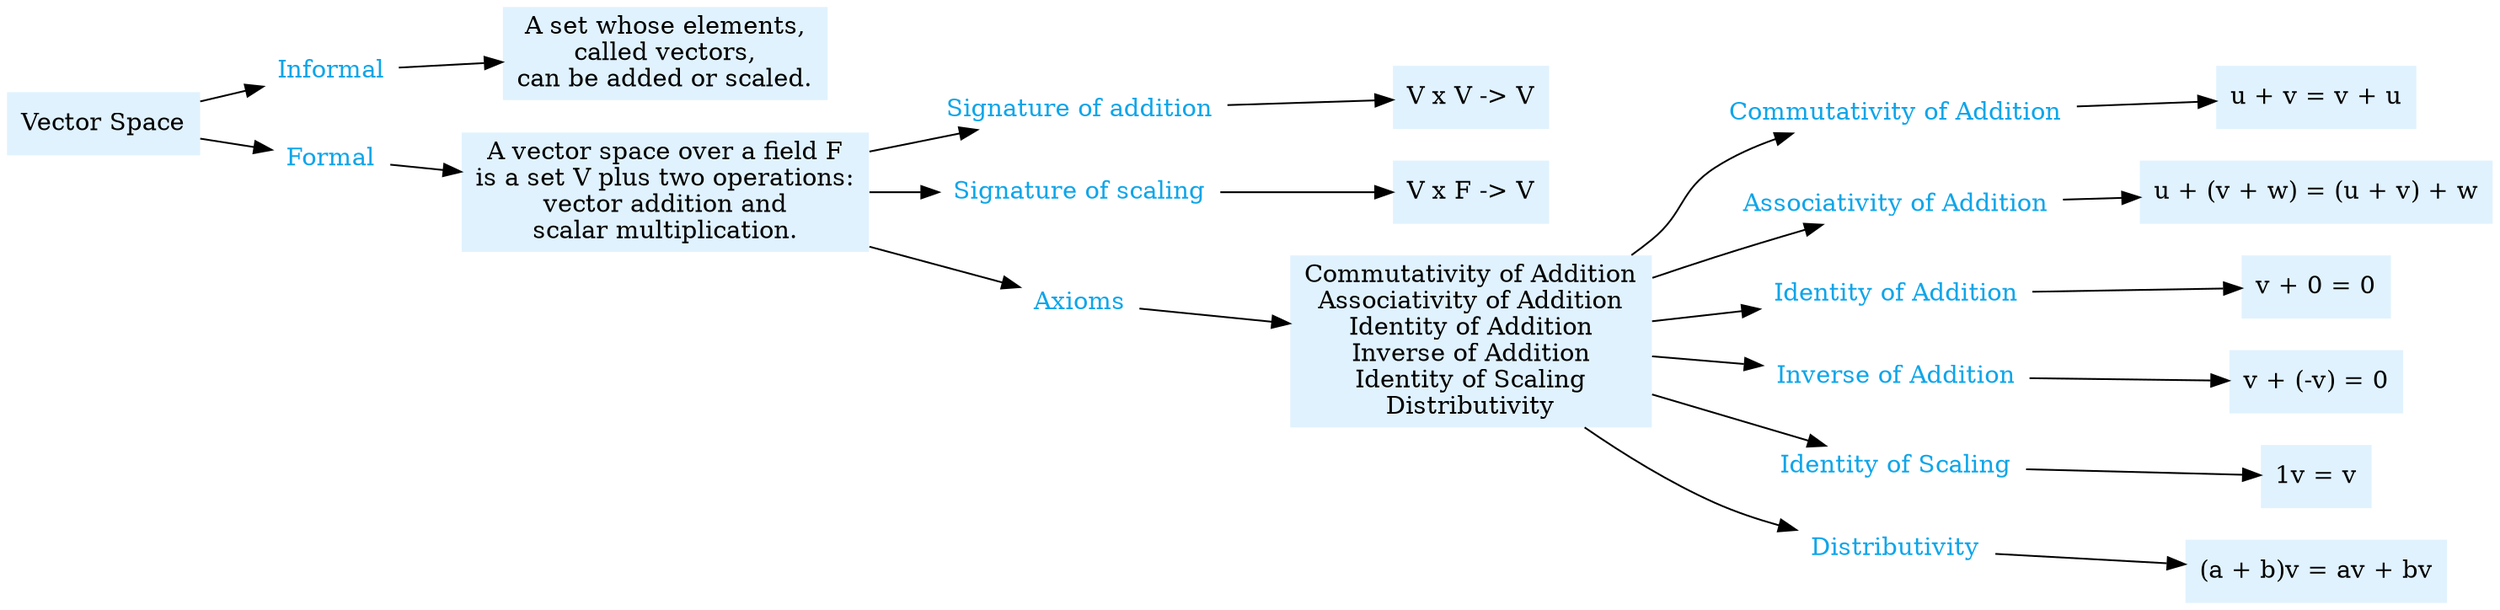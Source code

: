 digraph G {
    rankdir=LR;

    subgraph answers {
        node[shape=plaintext style=filled fillcolor="#e0f2fe"]

        vect[label="Vector Space"]
        inf[label="A set whose elements,\ncalled vectors,\ncan be added or scaled."]
        for[label="A vector space over a field F\nis a set V plus two operations:\nvector addition and\nscalar multiplication."]
        addsig[label="V x V -> V"]
        mulsig[label="V x F -> V"]
        axioms[label="Commutativity of Addition\nAssociativity of Addition\nIdentity of Addition\nInverse of Addition\nIdentity of Scaling\nDistributivity"]

        a1[label="u + v = v + u"]
        a2[label="u + (v + w) = (u + v) + w"]
        a3[label="v + 0 = 0"]
        a4[label="v + (-v) = 0"]
        a5[label="1v = v"]
        a6[label="(a + b)v = av + bv"]
    }

    subgraph questions {
        node[shape=none fontcolor="#0ea5e9" height=0.1]
        qinf[label="Informal"]
        qfor[label="Formal"]
        qaddsig[label="Signature of addition"]
        qmulsig[label="Signature of scaling"]
        qaxioms[label="Axioms"]
        qa1[label="Commutativity of Addition"]
        qa2[label="Associativity of Addition"]
        qa3[label="Identity of Addition"]
        qa4[label="Inverse of Addition"]
        qa5[label="Identity of Scaling"]
        qa6[label="Distributivity"]
    }

    vect -> qinf -> inf
    vect -> qfor -> for
    for -> qaddsig -> addsig
    for -> qmulsig -> mulsig
    for -> qaxioms -> axioms
    axioms -> qa1 -> a1
    axioms -> qa2 -> a2
    axioms -> qa3 -> a3
    axioms -> qa4 -> a4
    axioms -> qa5 -> a5
    axioms -> qa6 -> a6
}